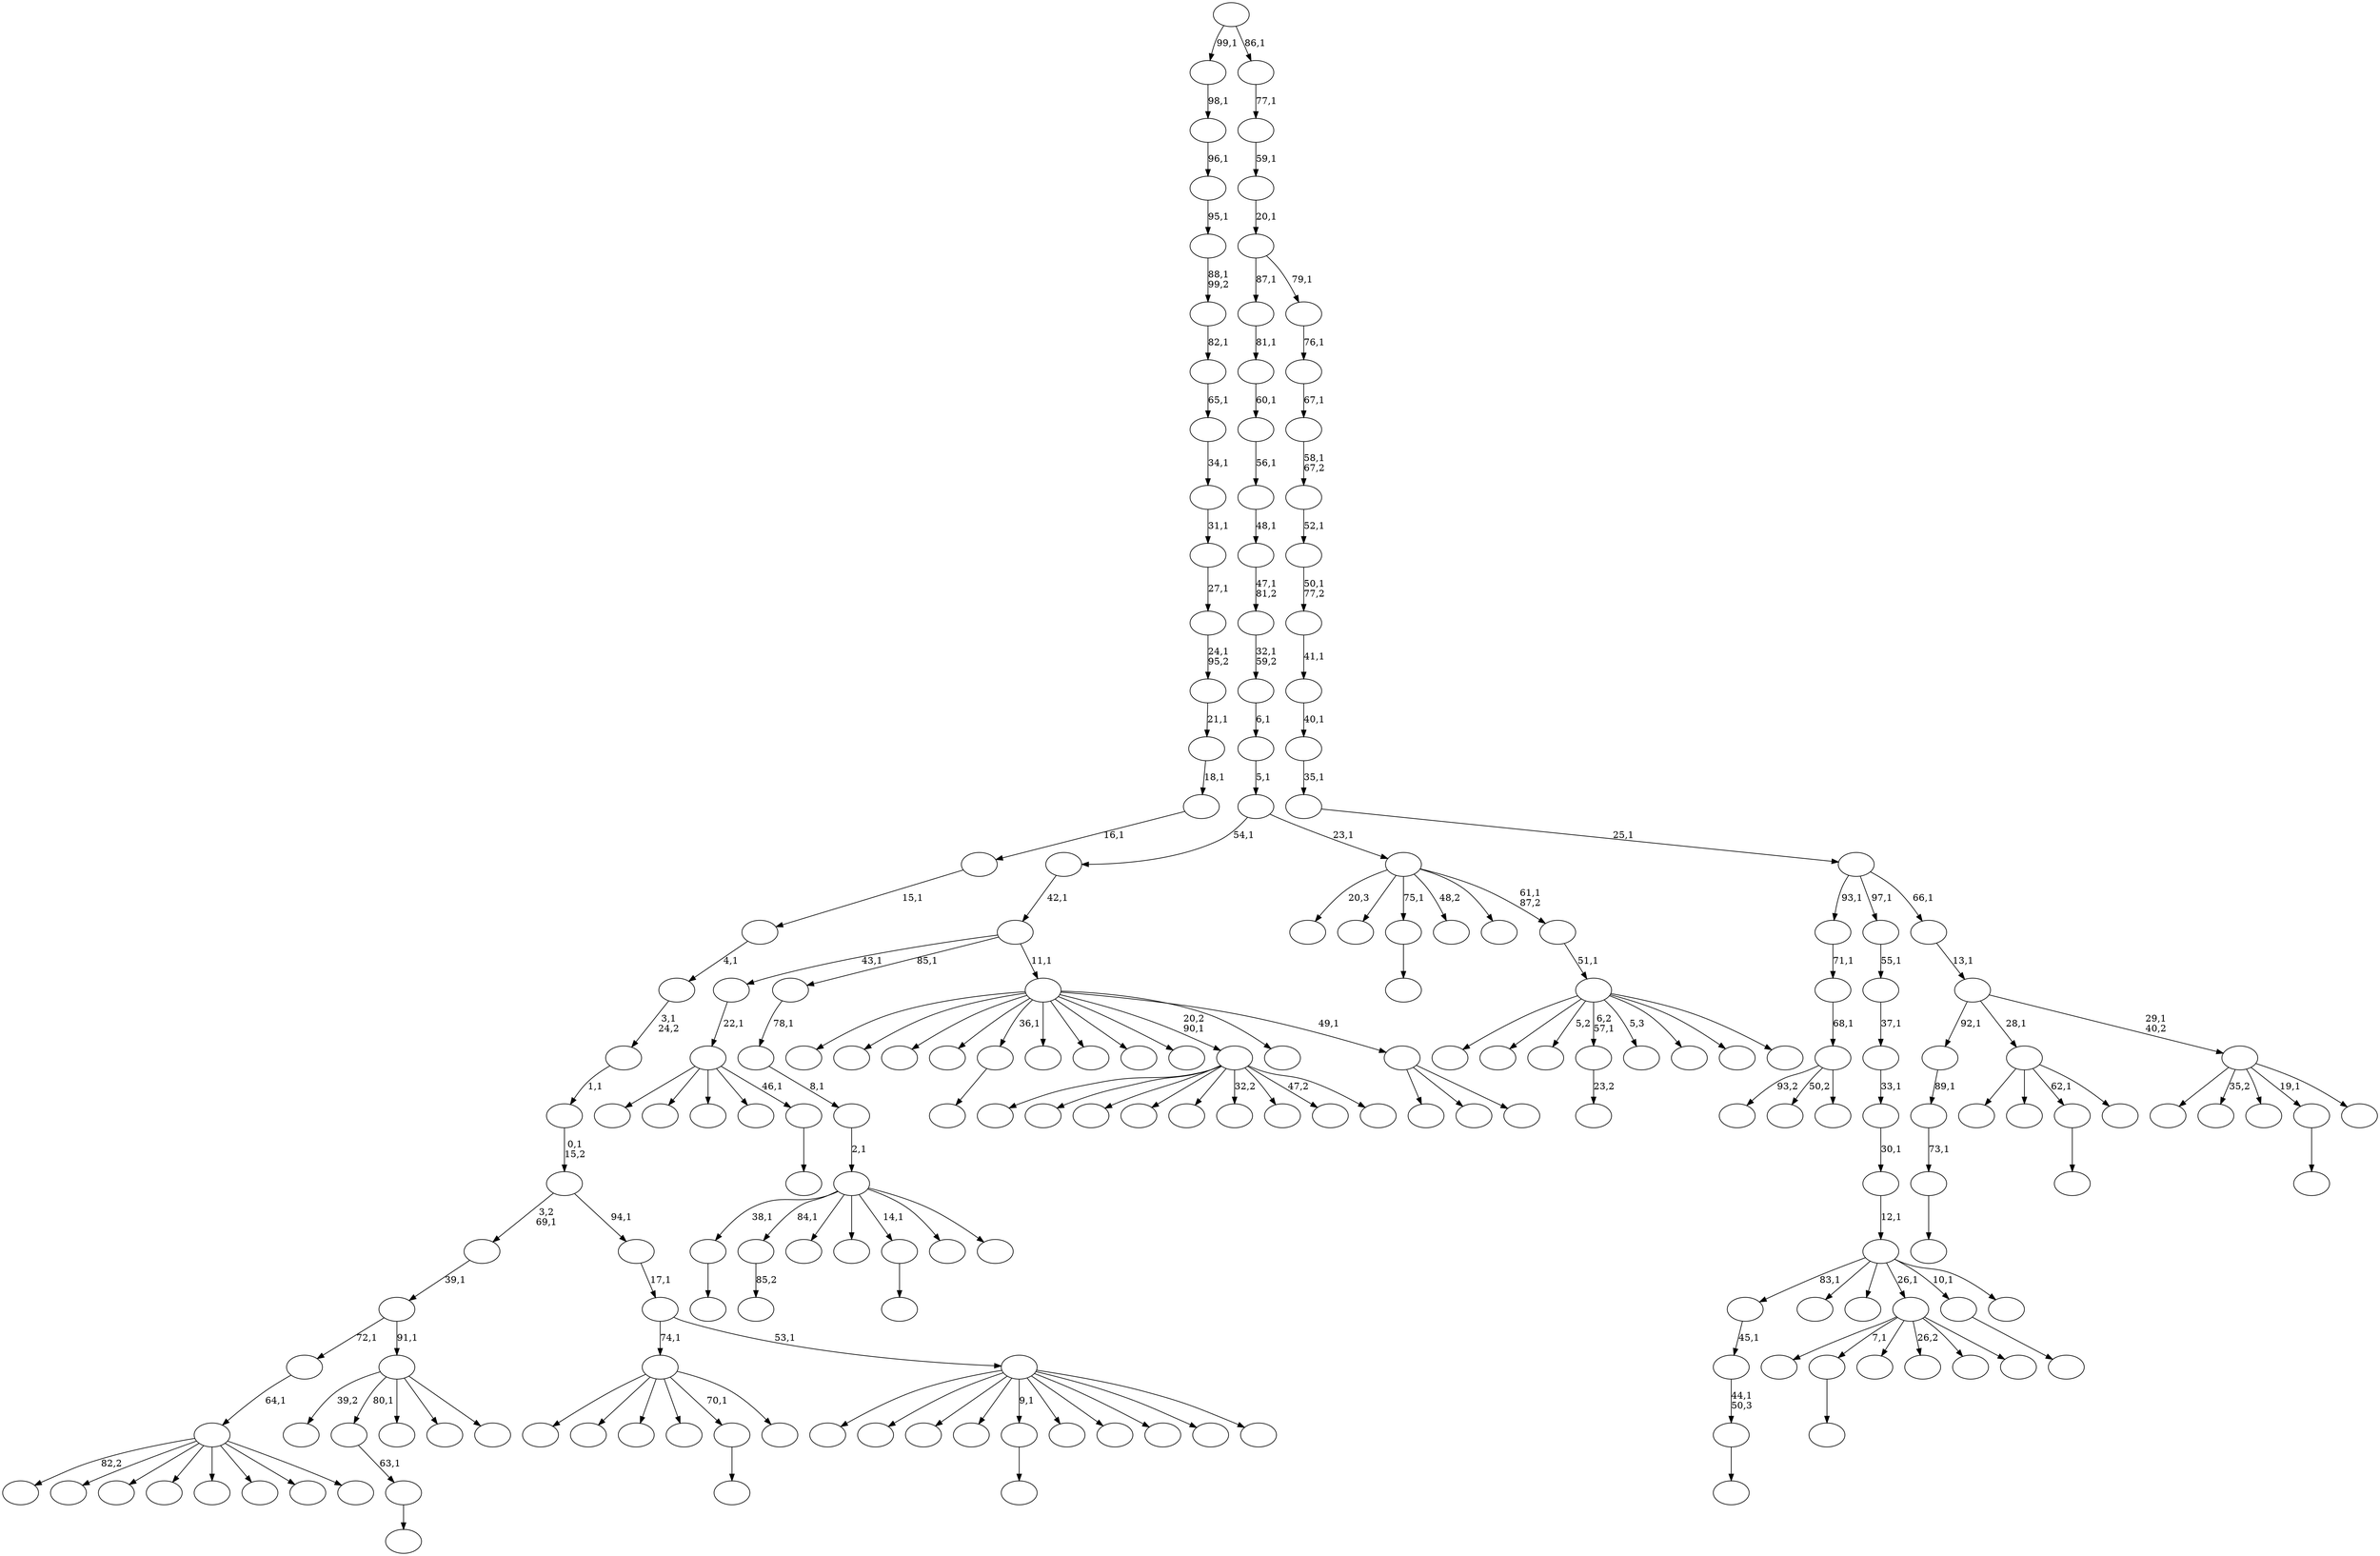 digraph T {
	200 [label=""]
	199 [label=""]
	198 [label=""]
	197 [label=""]
	196 [label=""]
	195 [label=""]
	194 [label=""]
	193 [label=""]
	192 [label=""]
	191 [label=""]
	190 [label=""]
	189 [label=""]
	188 [label=""]
	187 [label=""]
	186 [label=""]
	185 [label=""]
	184 [label=""]
	183 [label=""]
	182 [label=""]
	181 [label=""]
	180 [label=""]
	179 [label=""]
	178 [label=""]
	177 [label=""]
	176 [label=""]
	175 [label=""]
	174 [label=""]
	173 [label=""]
	172 [label=""]
	171 [label=""]
	170 [label=""]
	169 [label=""]
	168 [label=""]
	167 [label=""]
	166 [label=""]
	165 [label=""]
	164 [label=""]
	163 [label=""]
	162 [label=""]
	161 [label=""]
	160 [label=""]
	159 [label=""]
	158 [label=""]
	157 [label=""]
	156 [label=""]
	155 [label=""]
	154 [label=""]
	153 [label=""]
	152 [label=""]
	151 [label=""]
	150 [label=""]
	149 [label=""]
	148 [label=""]
	147 [label=""]
	146 [label=""]
	145 [label=""]
	144 [label=""]
	143 [label=""]
	142 [label=""]
	141 [label=""]
	140 [label=""]
	139 [label=""]
	138 [label=""]
	137 [label=""]
	136 [label=""]
	135 [label=""]
	134 [label=""]
	133 [label=""]
	132 [label=""]
	131 [label=""]
	130 [label=""]
	129 [label=""]
	128 [label=""]
	127 [label=""]
	126 [label=""]
	125 [label=""]
	124 [label=""]
	123 [label=""]
	122 [label=""]
	121 [label=""]
	120 [label=""]
	119 [label=""]
	118 [label=""]
	117 [label=""]
	116 [label=""]
	115 [label=""]
	114 [label=""]
	113 [label=""]
	112 [label=""]
	111 [label=""]
	110 [label=""]
	109 [label=""]
	108 [label=""]
	107 [label=""]
	106 [label=""]
	105 [label=""]
	104 [label=""]
	103 [label=""]
	102 [label=""]
	101 [label=""]
	100 [label=""]
	99 [label=""]
	98 [label=""]
	97 [label=""]
	96 [label=""]
	95 [label=""]
	94 [label=""]
	93 [label=""]
	92 [label=""]
	91 [label=""]
	90 [label=""]
	89 [label=""]
	88 [label=""]
	87 [label=""]
	86 [label=""]
	85 [label=""]
	84 [label=""]
	83 [label=""]
	82 [label=""]
	81 [label=""]
	80 [label=""]
	79 [label=""]
	78 [label=""]
	77 [label=""]
	76 [label=""]
	75 [label=""]
	74 [label=""]
	73 [label=""]
	72 [label=""]
	71 [label=""]
	70 [label=""]
	69 [label=""]
	68 [label=""]
	67 [label=""]
	66 [label=""]
	65 [label=""]
	64 [label=""]
	63 [label=""]
	62 [label=""]
	61 [label=""]
	60 [label=""]
	59 [label=""]
	58 [label=""]
	57 [label=""]
	56 [label=""]
	55 [label=""]
	54 [label=""]
	53 [label=""]
	52 [label=""]
	51 [label=""]
	50 [label=""]
	49 [label=""]
	48 [label=""]
	47 [label=""]
	46 [label=""]
	45 [label=""]
	44 [label=""]
	43 [label=""]
	42 [label=""]
	41 [label=""]
	40 [label=""]
	39 [label=""]
	38 [label=""]
	37 [label=""]
	36 [label=""]
	35 [label=""]
	34 [label=""]
	33 [label=""]
	32 [label=""]
	31 [label=""]
	30 [label=""]
	29 [label=""]
	28 [label=""]
	27 [label=""]
	26 [label=""]
	25 [label=""]
	24 [label=""]
	23 [label=""]
	22 [label=""]
	21 [label=""]
	20 [label=""]
	19 [label=""]
	18 [label=""]
	17 [label=""]
	16 [label=""]
	15 [label=""]
	14 [label=""]
	13 [label=""]
	12 [label=""]
	11 [label=""]
	10 [label=""]
	9 [label=""]
	8 [label=""]
	7 [label=""]
	6 [label=""]
	5 [label=""]
	4 [label=""]
	3 [label=""]
	2 [label=""]
	1 [label=""]
	0 [label=""]
	196 -> 197 [label=""]
	190 -> 191 [label=""]
	183 -> 184 [label="85,2"]
	178 -> 179 [label=""]
	169 -> 170 [label="23,2"]
	165 -> 166 [label=""]
	164 -> 165 [label="44,1\n50,3"]
	163 -> 164 [label="45,1"]
	157 -> 158 [label=""]
	140 -> 141 [label=""]
	139 -> 148 [label=""]
	139 -> 147 [label=""]
	139 -> 144 [label=""]
	139 -> 143 [label=""]
	139 -> 140 [label="46,1"]
	138 -> 139 [label="22,1"]
	135 -> 136 [label=""]
	128 -> 129 [label=""]
	124 -> 125 [label=""]
	123 -> 124 [label="63,1"]
	119 -> 120 [label=""]
	110 -> 111 [label=""]
	107 -> 108 [label=""]
	104 -> 194 [label=""]
	104 -> 190 [label="7,1"]
	104 -> 137 [label=""]
	104 -> 132 [label="26,2"]
	104 -> 126 [label=""]
	104 -> 105 [label=""]
	100 -> 101 [label=""]
	97 -> 196 [label="38,1"]
	97 -> 183 [label="84,1"]
	97 -> 152 [label=""]
	97 -> 145 [label=""]
	97 -> 119 [label="14,1"]
	97 -> 117 [label=""]
	97 -> 98 [label=""]
	96 -> 97 [label="2,1"]
	95 -> 96 [label="8,1"]
	94 -> 95 [label="78,1"]
	90 -> 200 [label=""]
	90 -> 188 [label=""]
	90 -> 168 [label=""]
	90 -> 151 [label=""]
	90 -> 149 [label=""]
	90 -> 131 [label="32,2"]
	90 -> 113 [label=""]
	90 -> 93 [label="47,2"]
	90 -> 91 [label=""]
	88 -> 172 [label="93,2"]
	88 -> 112 [label="50,2"]
	88 -> 89 [label=""]
	87 -> 88 [label="68,1"]
	86 -> 87 [label="71,1"]
	83 -> 199 [label="82,2"]
	83 -> 174 [label=""]
	83 -> 155 [label=""]
	83 -> 146 [label=""]
	83 -> 122 [label=""]
	83 -> 116 [label=""]
	83 -> 109 [label=""]
	83 -> 84 [label=""]
	82 -> 83 [label="64,1"]
	80 -> 81 [label=""]
	79 -> 80 [label="73,1"]
	78 -> 79 [label="89,1"]
	76 -> 193 [label=""]
	76 -> 167 [label=""]
	76 -> 157 [label="62,1"]
	76 -> 77 [label=""]
	73 -> 185 [label=""]
	73 -> 156 [label=""]
	73 -> 142 [label=""]
	73 -> 134 [label=""]
	73 -> 110 [label="70,1"]
	73 -> 74 [label=""]
	70 -> 182 [label=""]
	70 -> 175 [label=""]
	70 -> 71 [label=""]
	69 -> 195 [label=""]
	69 -> 189 [label=""]
	69 -> 186 [label=""]
	69 -> 180 [label=""]
	69 -> 178 [label="36,1"]
	69 -> 162 [label=""]
	69 -> 127 [label=""]
	69 -> 121 [label=""]
	69 -> 106 [label=""]
	69 -> 90 [label="20,2\n90,1"]
	69 -> 72 [label=""]
	69 -> 70 [label="49,1"]
	68 -> 138 [label="43,1"]
	68 -> 94 [label="85,1"]
	68 -> 69 [label="11,1"]
	67 -> 68 [label="42,1"]
	65 -> 163 [label="83,1"]
	65 -> 159 [label=""]
	65 -> 153 [label=""]
	65 -> 104 [label="26,1"]
	65 -> 100 [label="10,1"]
	65 -> 66 [label=""]
	64 -> 65 [label="12,1"]
	63 -> 64 [label="30,1"]
	62 -> 63 [label="33,1"]
	61 -> 62 [label="37,1"]
	60 -> 61 [label="55,1"]
	57 -> 171 [label="39,2"]
	57 -> 123 [label="80,1"]
	57 -> 99 [label=""]
	57 -> 92 [label=""]
	57 -> 58 [label=""]
	56 -> 82 [label="72,1"]
	56 -> 57 [label="91,1"]
	55 -> 56 [label="39,1"]
	53 -> 173 [label=""]
	53 -> 160 [label=""]
	53 -> 150 [label=""]
	53 -> 133 [label=""]
	53 -> 128 [label="9,1"]
	53 -> 115 [label=""]
	53 -> 114 [label=""]
	53 -> 103 [label=""]
	53 -> 75 [label=""]
	53 -> 54 [label=""]
	52 -> 73 [label="74,1"]
	52 -> 53 [label="53,1"]
	51 -> 52 [label="17,1"]
	50 -> 55 [label="3,2\n69,1"]
	50 -> 51 [label="94,1"]
	49 -> 50 [label="0,1\n15,2"]
	48 -> 49 [label="1,1"]
	47 -> 48 [label="3,1\n24,2"]
	46 -> 47 [label="4,1"]
	45 -> 46 [label="15,1"]
	44 -> 45 [label="16,1"]
	43 -> 44 [label="18,1"]
	42 -> 43 [label="21,1"]
	41 -> 42 [label="24,1\n95,2"]
	40 -> 41 [label="27,1"]
	39 -> 40 [label="31,1"]
	38 -> 39 [label="34,1"]
	37 -> 38 [label="65,1"]
	36 -> 37 [label="82,1"]
	35 -> 36 [label="88,1\n99,2"]
	34 -> 35 [label="95,1"]
	33 -> 34 [label="96,1"]
	32 -> 33 [label="98,1"]
	30 -> 192 [label=""]
	30 -> 181 [label=""]
	30 -> 176 [label="5,2"]
	30 -> 169 [label="6,2\n57,1"]
	30 -> 130 [label="5,3"]
	30 -> 118 [label=""]
	30 -> 102 [label=""]
	30 -> 31 [label=""]
	29 -> 30 [label="51,1"]
	28 -> 198 [label="20,3"]
	28 -> 187 [label=""]
	28 -> 135 [label="75,1"]
	28 -> 85 [label="48,2"]
	28 -> 59 [label=""]
	28 -> 29 [label="61,1\n87,2"]
	27 -> 67 [label="54,1"]
	27 -> 28 [label="23,1"]
	26 -> 27 [label="5,1"]
	25 -> 26 [label="6,1"]
	24 -> 25 [label="32,1\n59,2"]
	23 -> 24 [label="47,1\n81,2"]
	22 -> 23 [label="48,1"]
	21 -> 22 [label="56,1"]
	20 -> 21 [label="60,1"]
	19 -> 20 [label="81,1"]
	17 -> 177 [label=""]
	17 -> 161 [label="35,2"]
	17 -> 154 [label=""]
	17 -> 107 [label="19,1"]
	17 -> 18 [label=""]
	16 -> 78 [label="92,1"]
	16 -> 76 [label="28,1"]
	16 -> 17 [label="29,1\n40,2"]
	15 -> 16 [label="13,1"]
	14 -> 86 [label="93,1"]
	14 -> 60 [label="97,1"]
	14 -> 15 [label="66,1"]
	13 -> 14 [label="25,1"]
	12 -> 13 [label="35,1"]
	11 -> 12 [label="40,1"]
	10 -> 11 [label="41,1"]
	9 -> 10 [label="50,1\n77,2"]
	8 -> 9 [label="52,1"]
	7 -> 8 [label="58,1\n67,2"]
	6 -> 7 [label="67,1"]
	5 -> 6 [label="76,1"]
	4 -> 19 [label="87,1"]
	4 -> 5 [label="79,1"]
	3 -> 4 [label="20,1"]
	2 -> 3 [label="59,1"]
	1 -> 2 [label="77,1"]
	0 -> 32 [label="99,1"]
	0 -> 1 [label="86,1"]
}
